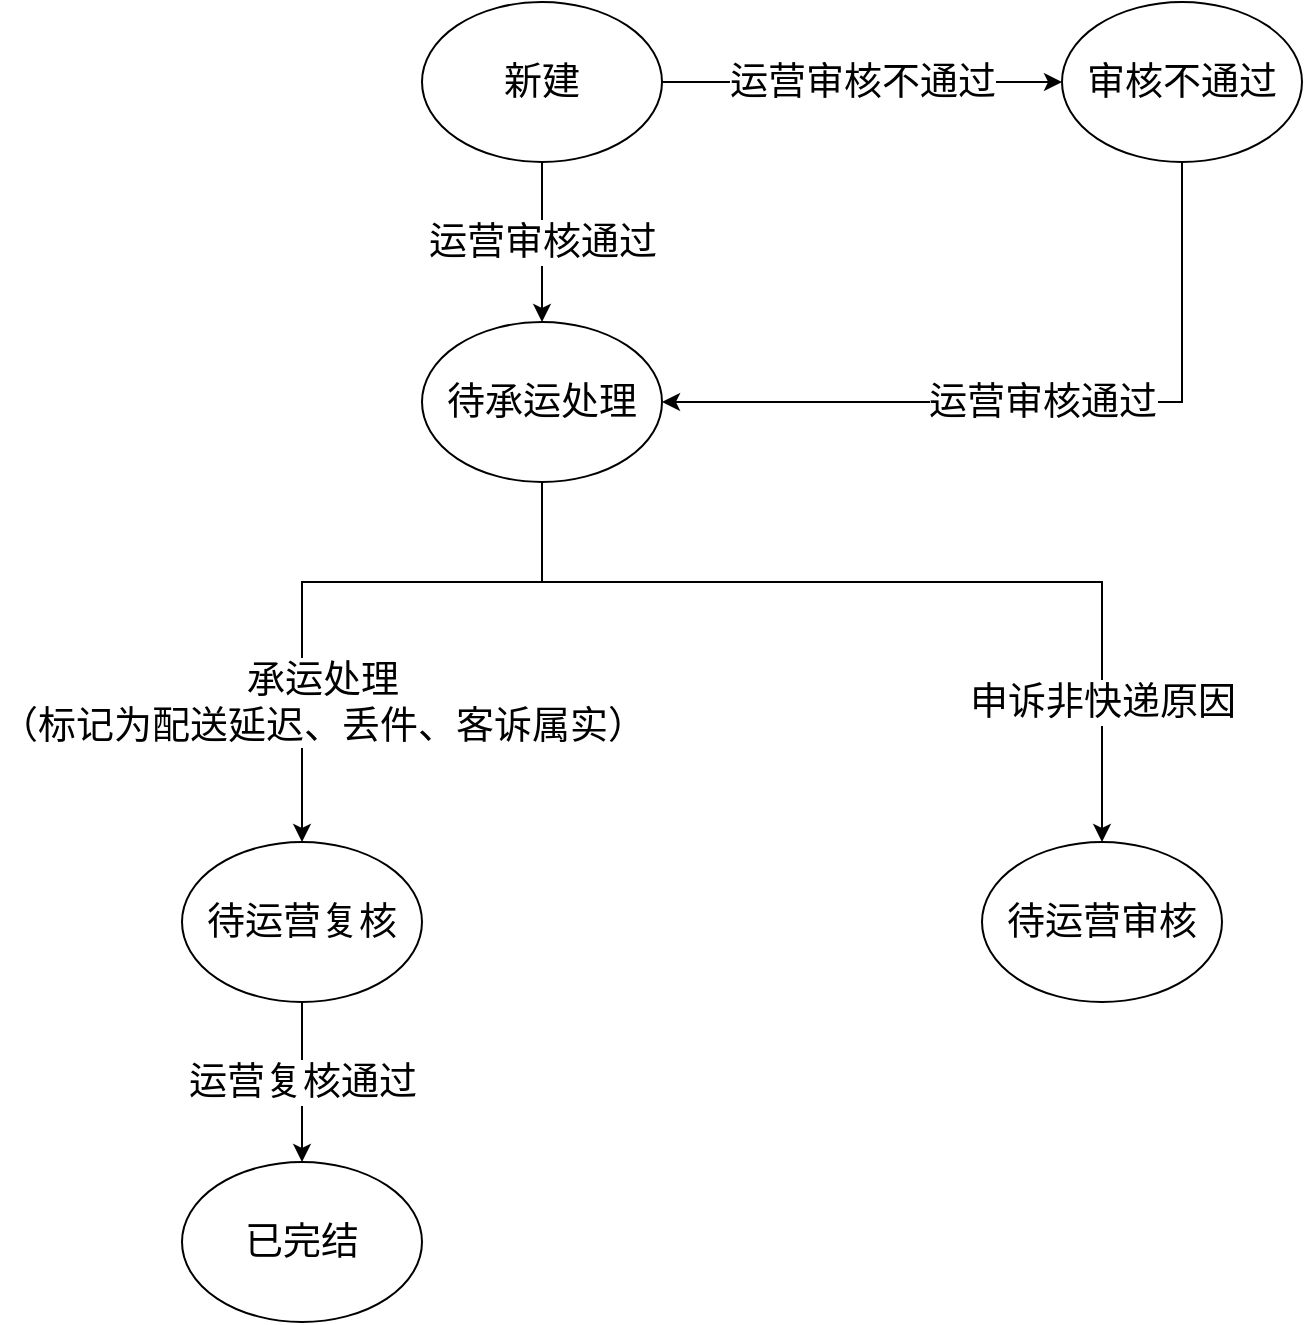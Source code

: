 <mxfile version="17.4.6" type="github">
  <diagram id="gJ_cgM---_HPUhZc0SHn" name="Page-1">
    <mxGraphModel dx="946" dy="623" grid="1" gridSize="10" guides="1" tooltips="1" connect="1" arrows="1" fold="1" page="1" pageScale="1" pageWidth="827" pageHeight="1169" math="0" shadow="0">
      <root>
        <mxCell id="0" />
        <mxCell id="1" parent="0" />
        <mxCell id="Ept4Bm89zjwvbwGGOBD6-3" value="运营审核通过" style="edgeStyle=orthogonalEdgeStyle;rounded=0;orthogonalLoop=1;jettySize=auto;html=1;fontSize=19;" edge="1" parent="1" source="Ept4Bm89zjwvbwGGOBD6-1" target="Ept4Bm89zjwvbwGGOBD6-2">
          <mxGeometry relative="1" as="geometry" />
        </mxCell>
        <mxCell id="Ept4Bm89zjwvbwGGOBD6-10" value="运营审核不通过" style="edgeStyle=orthogonalEdgeStyle;rounded=0;orthogonalLoop=1;jettySize=auto;html=1;fontSize=19;" edge="1" parent="1" source="Ept4Bm89zjwvbwGGOBD6-1" target="Ept4Bm89zjwvbwGGOBD6-9">
          <mxGeometry relative="1" as="geometry" />
        </mxCell>
        <mxCell id="Ept4Bm89zjwvbwGGOBD6-1" value="&lt;font style=&quot;font-size: 19px&quot;&gt;新建&lt;/font&gt;" style="ellipse;whiteSpace=wrap;html=1;" vertex="1" parent="1">
          <mxGeometry x="300" y="110" width="120" height="80" as="geometry" />
        </mxCell>
        <mxCell id="Ept4Bm89zjwvbwGGOBD6-5" value="" style="edgeStyle=orthogonalEdgeStyle;rounded=0;orthogonalLoop=1;jettySize=auto;html=1;fontSize=19;exitX=0.5;exitY=1;exitDx=0;exitDy=0;entryX=0.5;entryY=0;entryDx=0;entryDy=0;" edge="1" parent="1" source="Ept4Bm89zjwvbwGGOBD6-2" target="Ept4Bm89zjwvbwGGOBD6-4">
          <mxGeometry relative="1" as="geometry">
            <mxPoint x="520" y="510" as="sourcePoint" />
            <mxPoint x="400" y="690" as="targetPoint" />
            <Array as="points">
              <mxPoint x="360" y="400" />
              <mxPoint x="240" y="400" />
            </Array>
          </mxGeometry>
        </mxCell>
        <mxCell id="Ept4Bm89zjwvbwGGOBD6-12" value="承运处理&lt;br&gt;（标记为配送延迟、丢件、客诉属实）" style="edgeLabel;html=1;align=center;verticalAlign=middle;resizable=0;points=[];fontSize=19;" vertex="1" connectable="0" parent="Ept4Bm89zjwvbwGGOBD6-5">
          <mxGeometry x="-0.125" y="1" relative="1" as="geometry">
            <mxPoint x="-29" y="59" as="offset" />
          </mxGeometry>
        </mxCell>
        <mxCell id="Ept4Bm89zjwvbwGGOBD6-14" value="申诉非快递原因" style="edgeStyle=orthogonalEdgeStyle;rounded=0;orthogonalLoop=1;jettySize=auto;html=1;fontSize=19;exitX=0.5;exitY=1;exitDx=0;exitDy=0;" edge="1" parent="1" source="Ept4Bm89zjwvbwGGOBD6-2" target="Ept4Bm89zjwvbwGGOBD6-13">
          <mxGeometry x="0.696" relative="1" as="geometry">
            <Array as="points">
              <mxPoint x="360" y="400" />
              <mxPoint x="640" y="400" />
            </Array>
            <mxPoint as="offset" />
          </mxGeometry>
        </mxCell>
        <mxCell id="Ept4Bm89zjwvbwGGOBD6-2" value="&lt;font style=&quot;font-size: 19px&quot;&gt;待承运处理&lt;/font&gt;" style="ellipse;whiteSpace=wrap;html=1;" vertex="1" parent="1">
          <mxGeometry x="300" y="270" width="120" height="80" as="geometry" />
        </mxCell>
        <mxCell id="Ept4Bm89zjwvbwGGOBD6-7" value="运营复核通过" style="edgeStyle=orthogonalEdgeStyle;rounded=0;orthogonalLoop=1;jettySize=auto;html=1;fontSize=19;" edge="1" parent="1" source="Ept4Bm89zjwvbwGGOBD6-4" target="Ept4Bm89zjwvbwGGOBD6-6">
          <mxGeometry relative="1" as="geometry" />
        </mxCell>
        <mxCell id="Ept4Bm89zjwvbwGGOBD6-4" value="&lt;font style=&quot;font-size: 19px&quot;&gt;待运营复核&lt;/font&gt;" style="ellipse;whiteSpace=wrap;html=1;" vertex="1" parent="1">
          <mxGeometry x="180" y="530" width="120" height="80" as="geometry" />
        </mxCell>
        <mxCell id="Ept4Bm89zjwvbwGGOBD6-6" value="&lt;span style=&quot;font-size: 19px&quot;&gt;已完结&lt;/span&gt;" style="ellipse;whiteSpace=wrap;html=1;" vertex="1" parent="1">
          <mxGeometry x="180" y="690" width="120" height="80" as="geometry" />
        </mxCell>
        <mxCell id="Ept4Bm89zjwvbwGGOBD6-11" value="运营审核通过" style="edgeStyle=orthogonalEdgeStyle;rounded=0;orthogonalLoop=1;jettySize=auto;html=1;exitX=0.5;exitY=1;exitDx=0;exitDy=0;entryX=1;entryY=0.5;entryDx=0;entryDy=0;fontSize=19;" edge="1" parent="1" source="Ept4Bm89zjwvbwGGOBD6-9" target="Ept4Bm89zjwvbwGGOBD6-2">
          <mxGeometry relative="1" as="geometry" />
        </mxCell>
        <mxCell id="Ept4Bm89zjwvbwGGOBD6-9" value="&lt;font style=&quot;font-size: 19px&quot;&gt;审核不通过&lt;/font&gt;" style="ellipse;whiteSpace=wrap;html=1;" vertex="1" parent="1">
          <mxGeometry x="620" y="110" width="120" height="80" as="geometry" />
        </mxCell>
        <mxCell id="Ept4Bm89zjwvbwGGOBD6-13" value="&lt;font style=&quot;font-size: 19px&quot;&gt;待运营审核&lt;/font&gt;" style="ellipse;whiteSpace=wrap;html=1;" vertex="1" parent="1">
          <mxGeometry x="580" y="530" width="120" height="80" as="geometry" />
        </mxCell>
      </root>
    </mxGraphModel>
  </diagram>
</mxfile>

